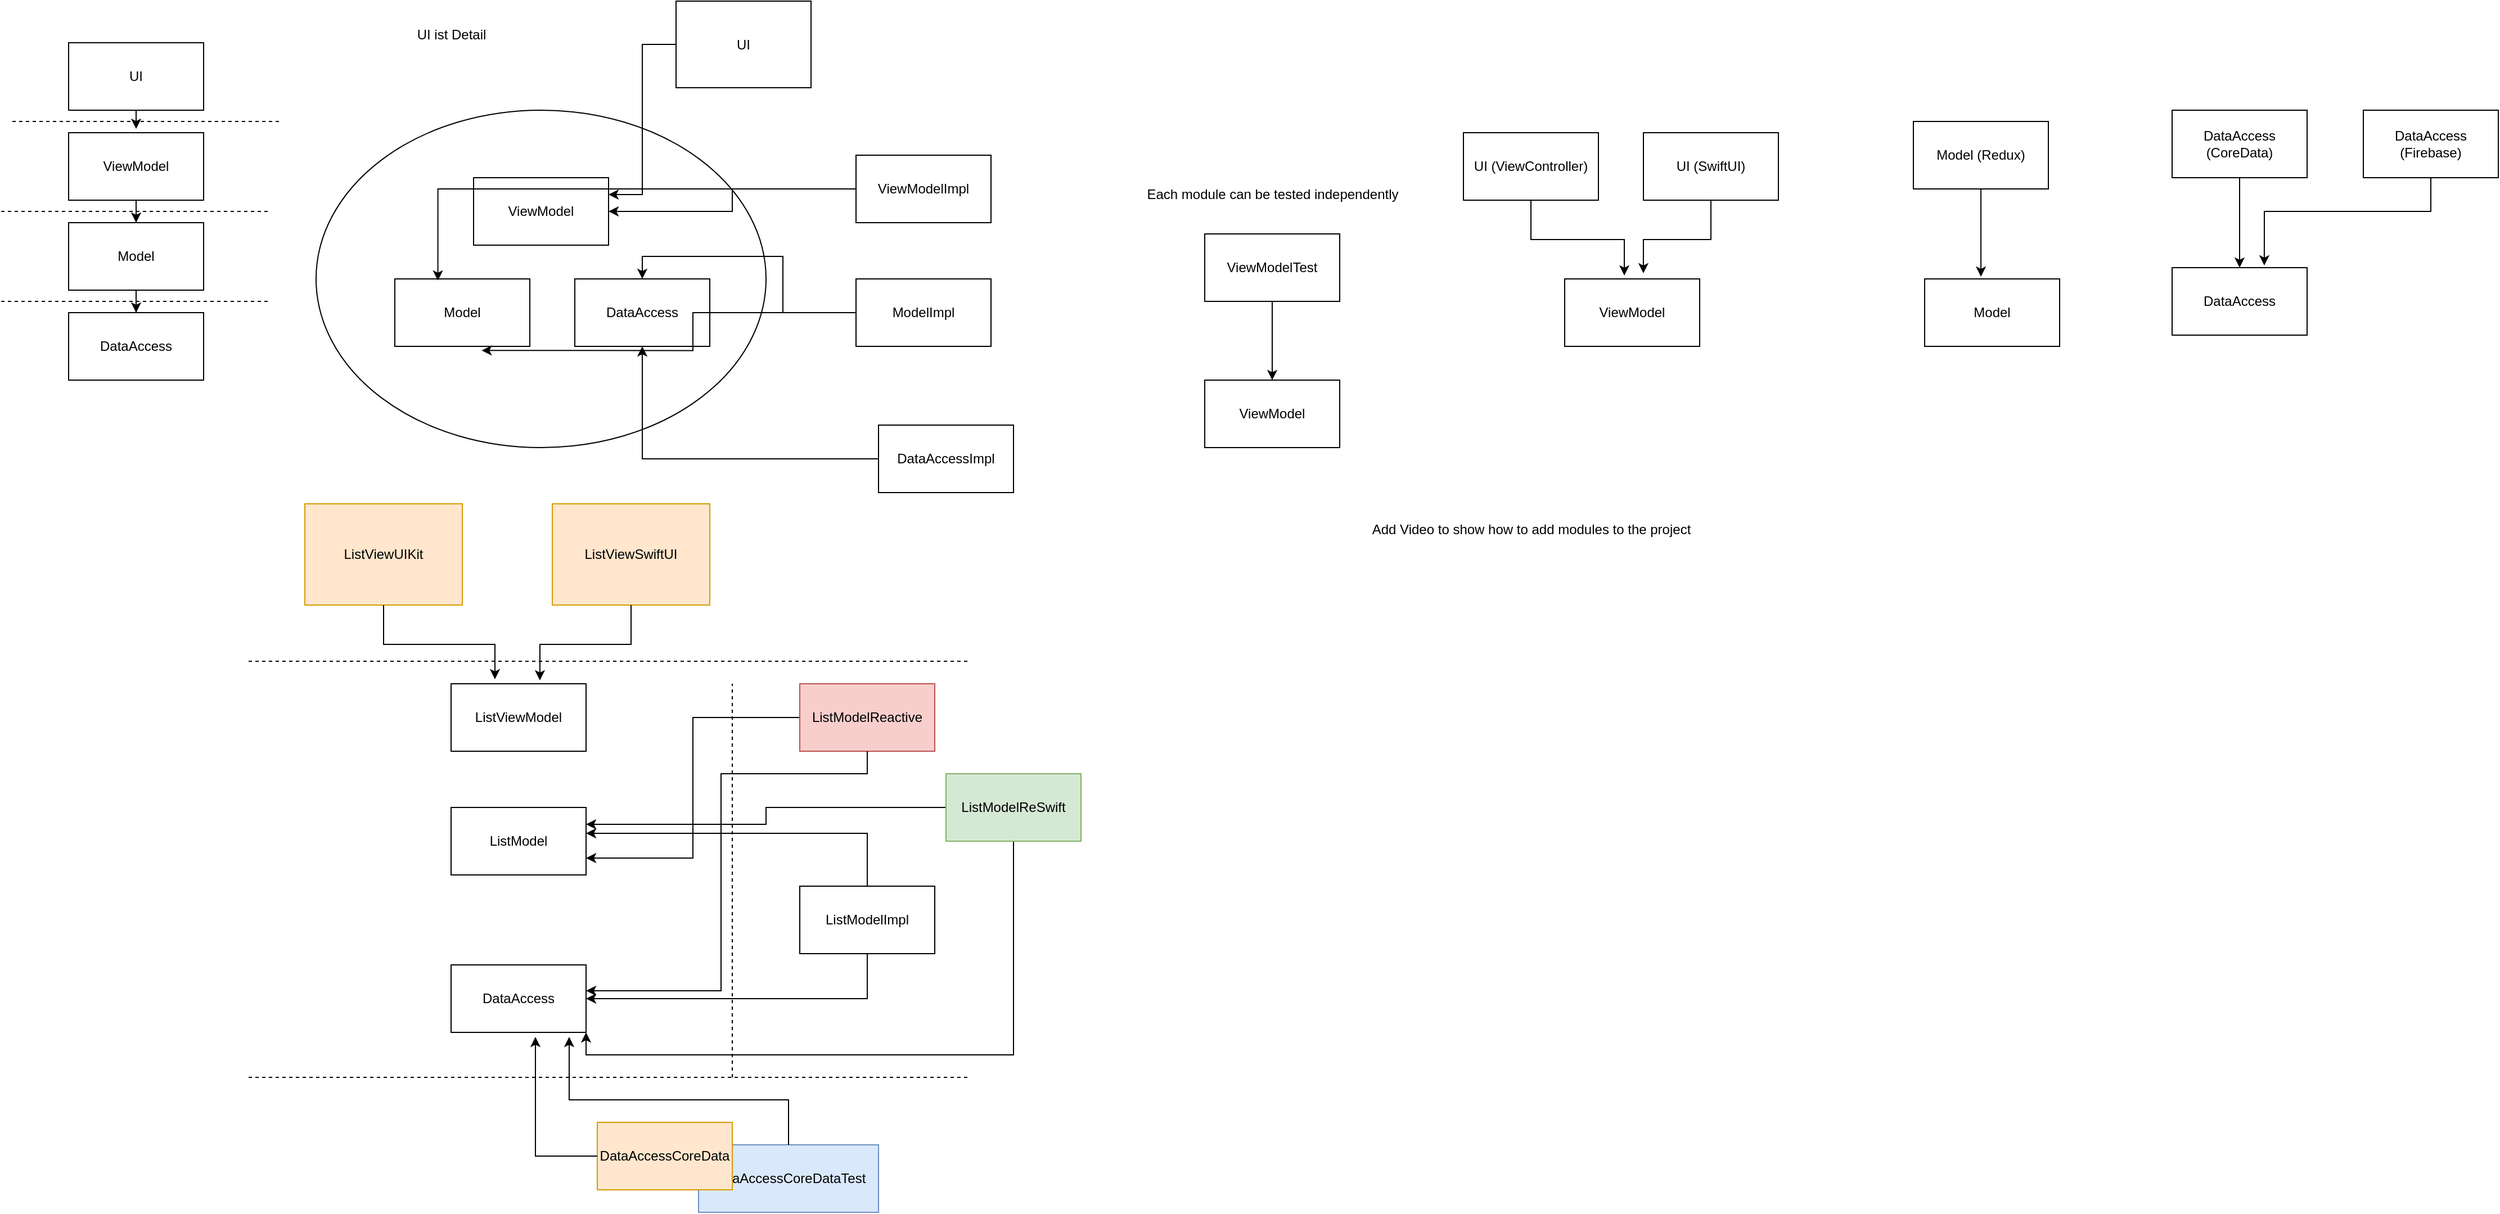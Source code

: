 <mxfile version="22.1.4" type="github">
  <diagram name="Page-1" id="ciXoBDTXdjDo0w0JCOVY">
    <mxGraphModel dx="1693" dy="617" grid="1" gridSize="10" guides="1" tooltips="1" connect="1" arrows="1" fold="1" page="1" pageScale="1" pageWidth="850" pageHeight="1100" math="0" shadow="0">
      <root>
        <mxCell id="0" />
        <mxCell id="1" parent="0" />
        <mxCell id="vHhtILDTzsJ_Ge8vEEF7-19" value="" style="ellipse;whiteSpace=wrap;html=1;" parent="1" vertex="1">
          <mxGeometry x="20" y="110" width="400" height="300" as="geometry" />
        </mxCell>
        <mxCell id="Q47_7sLDuSlhim7hzjhJ-4" value="DataAccessCoreDataTest" style="rounded=0;whiteSpace=wrap;html=1;fillColor=#dae8fc;strokeColor=#6c8ebf;" parent="1" vertex="1">
          <mxGeometry x="360" y="1030" width="160" height="60" as="geometry" />
        </mxCell>
        <mxCell id="Q47_7sLDuSlhim7hzjhJ-8" value="ListViewUIKit" style="rounded=0;whiteSpace=wrap;html=1;fillColor=#ffe6cc;strokeColor=#d79b00;" parent="1" vertex="1">
          <mxGeometry x="10" y="460" width="140" height="90" as="geometry" />
        </mxCell>
        <mxCell id="WeG9BymHyUoyGSbdJxct-20" style="edgeStyle=orthogonalEdgeStyle;rounded=0;orthogonalLoop=1;jettySize=auto;html=1;entryX=1;entryY=0.25;entryDx=0;entryDy=0;" parent="1" source="Q47_7sLDuSlhim7hzjhJ-13" target="WeG9BymHyUoyGSbdJxct-1" edge="1">
          <mxGeometry relative="1" as="geometry">
            <Array as="points">
              <mxPoint x="420" y="730" />
              <mxPoint x="420" y="745" />
            </Array>
          </mxGeometry>
        </mxCell>
        <mxCell id="WeG9BymHyUoyGSbdJxct-21" style="edgeStyle=orthogonalEdgeStyle;rounded=0;orthogonalLoop=1;jettySize=auto;html=1;entryX=1;entryY=1;entryDx=0;entryDy=0;" parent="1" source="Q47_7sLDuSlhim7hzjhJ-13" target="WeG9BymHyUoyGSbdJxct-4" edge="1">
          <mxGeometry relative="1" as="geometry">
            <Array as="points">
              <mxPoint x="640" y="950" />
              <mxPoint x="260" y="950" />
            </Array>
          </mxGeometry>
        </mxCell>
        <mxCell id="Q47_7sLDuSlhim7hzjhJ-13" value="ListModelReSwift" style="rounded=0;whiteSpace=wrap;html=1;fillColor=#d5e8d4;strokeColor=#82b366;" parent="1" vertex="1">
          <mxGeometry x="580" y="700" width="120" height="60" as="geometry" />
        </mxCell>
        <mxCell id="WeG9BymHyUoyGSbdJxct-1" value="ListModel" style="rounded=0;whiteSpace=wrap;html=1;" parent="1" vertex="1">
          <mxGeometry x="140" y="730" width="120" height="60" as="geometry" />
        </mxCell>
        <mxCell id="WeG9BymHyUoyGSbdJxct-30" style="edgeStyle=orthogonalEdgeStyle;rounded=0;orthogonalLoop=1;jettySize=auto;html=1;entryX=1;entryY=0.75;entryDx=0;entryDy=0;" parent="1" source="WeG9BymHyUoyGSbdJxct-2" target="WeG9BymHyUoyGSbdJxct-1" edge="1">
          <mxGeometry relative="1" as="geometry" />
        </mxCell>
        <mxCell id="WeG9BymHyUoyGSbdJxct-2" value="ListModelReactive" style="rounded=0;whiteSpace=wrap;html=1;fillColor=#f8cecc;strokeColor=#b85450;" parent="1" vertex="1">
          <mxGeometry x="450" y="620" width="120" height="60" as="geometry" />
        </mxCell>
        <mxCell id="WeG9BymHyUoyGSbdJxct-4" value="DataAccess" style="rounded=0;whiteSpace=wrap;html=1;" parent="1" vertex="1">
          <mxGeometry x="140" y="870" width="120" height="60" as="geometry" />
        </mxCell>
        <mxCell id="WeG9BymHyUoyGSbdJxct-6" value="DataAccessCoreData" style="rounded=0;whiteSpace=wrap;html=1;fillColor=#ffe6cc;strokeColor=#d79b00;" parent="1" vertex="1">
          <mxGeometry x="270" y="1010" width="120" height="60" as="geometry" />
        </mxCell>
        <mxCell id="WeG9BymHyUoyGSbdJxct-8" value="&lt;br&gt;" style="endArrow=none;dashed=1;html=1;rounded=0;" parent="1" edge="1">
          <mxGeometry width="50" height="50" relative="1" as="geometry">
            <mxPoint x="390" y="970" as="sourcePoint" />
            <mxPoint x="390" y="620" as="targetPoint" />
          </mxGeometry>
        </mxCell>
        <mxCell id="WeG9BymHyUoyGSbdJxct-12" style="edgeStyle=orthogonalEdgeStyle;rounded=0;orthogonalLoop=1;jettySize=auto;html=1;entryX=1;entryY=0.5;entryDx=0;entryDy=0;" parent="1" source="WeG9BymHyUoyGSbdJxct-10" target="WeG9BymHyUoyGSbdJxct-4" edge="1">
          <mxGeometry relative="1" as="geometry">
            <Array as="points">
              <mxPoint x="510" y="900" />
            </Array>
          </mxGeometry>
        </mxCell>
        <mxCell id="WeG9BymHyUoyGSbdJxct-10" value="ListModelImpl" style="rounded=0;whiteSpace=wrap;html=1;" parent="1" vertex="1">
          <mxGeometry x="450" y="800" width="120" height="60" as="geometry" />
        </mxCell>
        <mxCell id="WeG9BymHyUoyGSbdJxct-14" value="&lt;br&gt;" style="endArrow=none;dashed=1;html=1;rounded=0;" parent="1" edge="1">
          <mxGeometry width="50" height="50" relative="1" as="geometry">
            <mxPoint x="-40" y="600" as="sourcePoint" />
            <mxPoint x="600" y="600" as="targetPoint" />
          </mxGeometry>
        </mxCell>
        <mxCell id="WeG9BymHyUoyGSbdJxct-16" style="edgeStyle=orthogonalEdgeStyle;rounded=0;orthogonalLoop=1;jettySize=auto;html=1;entryX=0.625;entryY=1.067;entryDx=0;entryDy=0;entryPerimeter=0;" parent="1" source="WeG9BymHyUoyGSbdJxct-6" target="WeG9BymHyUoyGSbdJxct-4" edge="1">
          <mxGeometry relative="1" as="geometry" />
        </mxCell>
        <mxCell id="WeG9BymHyUoyGSbdJxct-17" style="edgeStyle=orthogonalEdgeStyle;rounded=0;orthogonalLoop=1;jettySize=auto;html=1;entryX=0.875;entryY=1.067;entryDx=0;entryDy=0;entryPerimeter=0;" parent="1" source="Q47_7sLDuSlhim7hzjhJ-4" target="WeG9BymHyUoyGSbdJxct-4" edge="1">
          <mxGeometry relative="1" as="geometry">
            <Array as="points">
              <mxPoint x="440" y="990" />
              <mxPoint x="245" y="990" />
            </Array>
          </mxGeometry>
        </mxCell>
        <mxCell id="WeG9BymHyUoyGSbdJxct-19" style="edgeStyle=orthogonalEdgeStyle;rounded=0;orthogonalLoop=1;jettySize=auto;html=1;entryX=1;entryY=0.383;entryDx=0;entryDy=0;entryPerimeter=0;" parent="1" source="WeG9BymHyUoyGSbdJxct-10" target="WeG9BymHyUoyGSbdJxct-1" edge="1">
          <mxGeometry relative="1" as="geometry">
            <Array as="points">
              <mxPoint x="510" y="753" />
            </Array>
          </mxGeometry>
        </mxCell>
        <mxCell id="WeG9BymHyUoyGSbdJxct-23" value="ListViewSwiftUI" style="rounded=0;whiteSpace=wrap;html=1;fillColor=#ffe6cc;strokeColor=#d79b00;" parent="1" vertex="1">
          <mxGeometry x="230" y="460" width="140" height="90" as="geometry" />
        </mxCell>
        <mxCell id="WeG9BymHyUoyGSbdJxct-26" value="ListViewModel" style="rounded=0;whiteSpace=wrap;html=1;" parent="1" vertex="1">
          <mxGeometry x="140" y="620" width="120" height="60" as="geometry" />
        </mxCell>
        <mxCell id="WeG9BymHyUoyGSbdJxct-27" value="&lt;br&gt;" style="endArrow=none;dashed=1;html=1;rounded=0;" parent="1" edge="1">
          <mxGeometry width="50" height="50" relative="1" as="geometry">
            <mxPoint x="-40" y="970" as="sourcePoint" />
            <mxPoint x="600" y="970" as="targetPoint" />
          </mxGeometry>
        </mxCell>
        <mxCell id="WeG9BymHyUoyGSbdJxct-28" style="edgeStyle=orthogonalEdgeStyle;rounded=0;orthogonalLoop=1;jettySize=auto;html=1;entryX=0.325;entryY=-0.067;entryDx=0;entryDy=0;entryPerimeter=0;" parent="1" source="Q47_7sLDuSlhim7hzjhJ-8" target="WeG9BymHyUoyGSbdJxct-26" edge="1">
          <mxGeometry relative="1" as="geometry" />
        </mxCell>
        <mxCell id="WeG9BymHyUoyGSbdJxct-29" style="edgeStyle=orthogonalEdgeStyle;rounded=0;orthogonalLoop=1;jettySize=auto;html=1;entryX=0.658;entryY=-0.05;entryDx=0;entryDy=0;entryPerimeter=0;" parent="1" source="WeG9BymHyUoyGSbdJxct-23" target="WeG9BymHyUoyGSbdJxct-26" edge="1">
          <mxGeometry relative="1" as="geometry" />
        </mxCell>
        <mxCell id="WeG9BymHyUoyGSbdJxct-31" style="edgeStyle=orthogonalEdgeStyle;rounded=0;orthogonalLoop=1;jettySize=auto;html=1;entryX=1;entryY=0.383;entryDx=0;entryDy=0;entryPerimeter=0;" parent="1" source="WeG9BymHyUoyGSbdJxct-2" target="WeG9BymHyUoyGSbdJxct-4" edge="1">
          <mxGeometry relative="1" as="geometry">
            <Array as="points">
              <mxPoint x="510" y="700" />
              <mxPoint x="380" y="700" />
              <mxPoint x="380" y="893" />
            </Array>
          </mxGeometry>
        </mxCell>
        <mxCell id="vHhtILDTzsJ_Ge8vEEF7-1" value="UI" style="rounded=0;whiteSpace=wrap;html=1;" parent="1" vertex="1">
          <mxGeometry x="-200" y="50" width="120" height="60" as="geometry" />
        </mxCell>
        <mxCell id="vHhtILDTzsJ_Ge8vEEF7-14" style="edgeStyle=orthogonalEdgeStyle;rounded=0;orthogonalLoop=1;jettySize=auto;html=1;entryX=0.5;entryY=0;entryDx=0;entryDy=0;" parent="1" source="vHhtILDTzsJ_Ge8vEEF7-2" target="vHhtILDTzsJ_Ge8vEEF7-3" edge="1">
          <mxGeometry relative="1" as="geometry" />
        </mxCell>
        <mxCell id="vHhtILDTzsJ_Ge8vEEF7-2" value="ViewModel" style="rounded=0;whiteSpace=wrap;html=1;" parent="1" vertex="1">
          <mxGeometry x="-200" y="130" width="120" height="60" as="geometry" />
        </mxCell>
        <mxCell id="vHhtILDTzsJ_Ge8vEEF7-13" style="edgeStyle=orthogonalEdgeStyle;rounded=0;orthogonalLoop=1;jettySize=auto;html=1;entryX=0.5;entryY=0;entryDx=0;entryDy=0;" parent="1" source="vHhtILDTzsJ_Ge8vEEF7-3" target="vHhtILDTzsJ_Ge8vEEF7-4" edge="1">
          <mxGeometry relative="1" as="geometry" />
        </mxCell>
        <mxCell id="vHhtILDTzsJ_Ge8vEEF7-3" value="Model" style="rounded=0;whiteSpace=wrap;html=1;" parent="1" vertex="1">
          <mxGeometry x="-200" y="210" width="120" height="60" as="geometry" />
        </mxCell>
        <mxCell id="vHhtILDTzsJ_Ge8vEEF7-4" value="DataAccess" style="rounded=0;whiteSpace=wrap;html=1;" parent="1" vertex="1">
          <mxGeometry x="-200" y="290" width="120" height="60" as="geometry" />
        </mxCell>
        <mxCell id="vHhtILDTzsJ_Ge8vEEF7-5" value="" style="endArrow=none;dashed=1;html=1;rounded=0;" parent="1" edge="1">
          <mxGeometry width="50" height="50" relative="1" as="geometry">
            <mxPoint x="-250" y="120" as="sourcePoint" />
            <mxPoint x="-10" y="120" as="targetPoint" />
          </mxGeometry>
        </mxCell>
        <mxCell id="vHhtILDTzsJ_Ge8vEEF7-6" value="" style="endArrow=none;dashed=1;html=1;rounded=0;" parent="1" edge="1">
          <mxGeometry width="50" height="50" relative="1" as="geometry">
            <mxPoint x="-260" y="200" as="sourcePoint" />
            <mxPoint x="-20" y="200" as="targetPoint" />
          </mxGeometry>
        </mxCell>
        <mxCell id="vHhtILDTzsJ_Ge8vEEF7-7" value="" style="endArrow=none;dashed=1;html=1;rounded=0;" parent="1" edge="1">
          <mxGeometry width="50" height="50" relative="1" as="geometry">
            <mxPoint x="-260" y="280" as="sourcePoint" />
            <mxPoint x="-20" y="280" as="targetPoint" />
          </mxGeometry>
        </mxCell>
        <mxCell id="vHhtILDTzsJ_Ge8vEEF7-10" style="edgeStyle=orthogonalEdgeStyle;rounded=0;orthogonalLoop=1;jettySize=auto;html=1;exitX=0.5;exitY=1;exitDx=0;exitDy=0;entryX=0.5;entryY=-0.057;entryDx=0;entryDy=0;entryPerimeter=0;" parent="1" source="vHhtILDTzsJ_Ge8vEEF7-1" target="vHhtILDTzsJ_Ge8vEEF7-2" edge="1">
          <mxGeometry relative="1" as="geometry" />
        </mxCell>
        <mxCell id="vHhtILDTzsJ_Ge8vEEF7-15" value="ViewModel" style="rounded=0;whiteSpace=wrap;html=1;" parent="1" vertex="1">
          <mxGeometry x="160" y="170" width="120" height="60" as="geometry" />
        </mxCell>
        <mxCell id="vHhtILDTzsJ_Ge8vEEF7-16" value="Model" style="rounded=0;whiteSpace=wrap;html=1;" parent="1" vertex="1">
          <mxGeometry x="90" y="260" width="120" height="60" as="geometry" />
        </mxCell>
        <mxCell id="vHhtILDTzsJ_Ge8vEEF7-17" value="DataAccess" style="rounded=0;whiteSpace=wrap;html=1;" parent="1" vertex="1">
          <mxGeometry x="250" y="260" width="120" height="60" as="geometry" />
        </mxCell>
        <mxCell id="vHhtILDTzsJ_Ge8vEEF7-18" value="UI ist Detail" style="text;html=1;align=center;verticalAlign=middle;resizable=0;points=[];autosize=1;strokeColor=none;fillColor=none;" parent="1" vertex="1">
          <mxGeometry x="100" y="28" width="80" height="30" as="geometry" />
        </mxCell>
        <mxCell id="vHhtILDTzsJ_Ge8vEEF7-21" style="edgeStyle=orthogonalEdgeStyle;rounded=0;orthogonalLoop=1;jettySize=auto;html=1;entryX=1;entryY=0.25;entryDx=0;entryDy=0;" parent="1" source="vHhtILDTzsJ_Ge8vEEF7-20" target="vHhtILDTzsJ_Ge8vEEF7-15" edge="1">
          <mxGeometry relative="1" as="geometry" />
        </mxCell>
        <mxCell id="vHhtILDTzsJ_Ge8vEEF7-20" value="UI" style="rounded=0;whiteSpace=wrap;html=1;" parent="1" vertex="1">
          <mxGeometry x="340" y="13" width="120" height="77" as="geometry" />
        </mxCell>
        <mxCell id="vHhtILDTzsJ_Ge8vEEF7-23" style="edgeStyle=orthogonalEdgeStyle;rounded=0;orthogonalLoop=1;jettySize=auto;html=1;" parent="1" source="vHhtILDTzsJ_Ge8vEEF7-22" target="vHhtILDTzsJ_Ge8vEEF7-15" edge="1">
          <mxGeometry relative="1" as="geometry" />
        </mxCell>
        <mxCell id="vHhtILDTzsJ_Ge8vEEF7-22" value="ViewModelImpl" style="rounded=0;whiteSpace=wrap;html=1;" parent="1" vertex="1">
          <mxGeometry x="500" y="150" width="120" height="60" as="geometry" />
        </mxCell>
        <mxCell id="vHhtILDTzsJ_Ge8vEEF7-24" style="edgeStyle=orthogonalEdgeStyle;rounded=0;orthogonalLoop=1;jettySize=auto;html=1;entryX=0.319;entryY=0.025;entryDx=0;entryDy=0;entryPerimeter=0;" parent="1" source="vHhtILDTzsJ_Ge8vEEF7-22" target="vHhtILDTzsJ_Ge8vEEF7-16" edge="1">
          <mxGeometry relative="1" as="geometry" />
        </mxCell>
        <mxCell id="vHhtILDTzsJ_Ge8vEEF7-27" style="edgeStyle=orthogonalEdgeStyle;rounded=0;orthogonalLoop=1;jettySize=auto;html=1;entryX=0.5;entryY=0;entryDx=0;entryDy=0;" parent="1" source="vHhtILDTzsJ_Ge8vEEF7-25" target="vHhtILDTzsJ_Ge8vEEF7-17" edge="1">
          <mxGeometry relative="1" as="geometry" />
        </mxCell>
        <mxCell id="vHhtILDTzsJ_Ge8vEEF7-25" value="ModelImpl" style="rounded=0;whiteSpace=wrap;html=1;" parent="1" vertex="1">
          <mxGeometry x="500" y="260" width="120" height="60" as="geometry" />
        </mxCell>
        <mxCell id="vHhtILDTzsJ_Ge8vEEF7-26" style="edgeStyle=orthogonalEdgeStyle;rounded=0;orthogonalLoop=1;jettySize=auto;html=1;entryX=0.643;entryY=1.061;entryDx=0;entryDy=0;entryPerimeter=0;" parent="1" source="vHhtILDTzsJ_Ge8vEEF7-25" target="vHhtILDTzsJ_Ge8vEEF7-16" edge="1">
          <mxGeometry relative="1" as="geometry" />
        </mxCell>
        <mxCell id="vHhtILDTzsJ_Ge8vEEF7-29" style="edgeStyle=orthogonalEdgeStyle;rounded=0;orthogonalLoop=1;jettySize=auto;html=1;exitX=0;exitY=0.5;exitDx=0;exitDy=0;" parent="1" source="vHhtILDTzsJ_Ge8vEEF7-28" target="vHhtILDTzsJ_Ge8vEEF7-17" edge="1">
          <mxGeometry relative="1" as="geometry" />
        </mxCell>
        <mxCell id="vHhtILDTzsJ_Ge8vEEF7-28" value="DataAccessImpl" style="rounded=0;whiteSpace=wrap;html=1;" parent="1" vertex="1">
          <mxGeometry x="520" y="390" width="120" height="60" as="geometry" />
        </mxCell>
        <mxCell id="vHhtILDTzsJ_Ge8vEEF7-30" value="DataAccess" style="rounded=0;whiteSpace=wrap;html=1;" parent="1" vertex="1">
          <mxGeometry x="1670" y="250" width="120" height="60" as="geometry" />
        </mxCell>
        <mxCell id="vHhtILDTzsJ_Ge8vEEF7-31" value="ViewModel" style="rounded=0;whiteSpace=wrap;html=1;" parent="1" vertex="1">
          <mxGeometry x="1130" y="260" width="120" height="60" as="geometry" />
        </mxCell>
        <mxCell id="vHhtILDTzsJ_Ge8vEEF7-32" value="ViewModel" style="rounded=0;whiteSpace=wrap;html=1;" parent="1" vertex="1">
          <mxGeometry x="810" y="350" width="120" height="60" as="geometry" />
        </mxCell>
        <mxCell id="vHhtILDTzsJ_Ge8vEEF7-34" style="edgeStyle=orthogonalEdgeStyle;rounded=0;orthogonalLoop=1;jettySize=auto;html=1;entryX=0.5;entryY=0;entryDx=0;entryDy=0;" parent="1" source="vHhtILDTzsJ_Ge8vEEF7-33" target="vHhtILDTzsJ_Ge8vEEF7-32" edge="1">
          <mxGeometry relative="1" as="geometry" />
        </mxCell>
        <mxCell id="vHhtILDTzsJ_Ge8vEEF7-33" value="ViewModelTest" style="rounded=0;whiteSpace=wrap;html=1;" parent="1" vertex="1">
          <mxGeometry x="810" y="220" width="120" height="60" as="geometry" />
        </mxCell>
        <mxCell id="vHhtILDTzsJ_Ge8vEEF7-35" value="Each module can be tested independently" style="text;html=1;align=center;verticalAlign=middle;resizable=0;points=[];autosize=1;strokeColor=none;fillColor=none;" parent="1" vertex="1">
          <mxGeometry x="745" y="170" width="250" height="30" as="geometry" />
        </mxCell>
        <mxCell id="FYpgdL6jyFwIBexk85u1-1" value="UI (ViewController)" style="rounded=0;whiteSpace=wrap;html=1;" vertex="1" parent="1">
          <mxGeometry x="1040" y="130" width="120" height="60" as="geometry" />
        </mxCell>
        <mxCell id="FYpgdL6jyFwIBexk85u1-2" value="UI (SwiftUI)" style="rounded=0;whiteSpace=wrap;html=1;" vertex="1" parent="1">
          <mxGeometry x="1200" y="130" width="120" height="60" as="geometry" />
        </mxCell>
        <mxCell id="FYpgdL6jyFwIBexk85u1-3" style="edgeStyle=orthogonalEdgeStyle;rounded=0;orthogonalLoop=1;jettySize=auto;html=1;entryX=0.442;entryY=-0.05;entryDx=0;entryDy=0;entryPerimeter=0;" edge="1" parent="1" source="FYpgdL6jyFwIBexk85u1-1" target="vHhtILDTzsJ_Ge8vEEF7-31">
          <mxGeometry relative="1" as="geometry" />
        </mxCell>
        <mxCell id="FYpgdL6jyFwIBexk85u1-4" style="edgeStyle=orthogonalEdgeStyle;rounded=0;orthogonalLoop=1;jettySize=auto;html=1;entryX=0.583;entryY=-0.083;entryDx=0;entryDy=0;entryPerimeter=0;" edge="1" parent="1" source="FYpgdL6jyFwIBexk85u1-2" target="vHhtILDTzsJ_Ge8vEEF7-31">
          <mxGeometry relative="1" as="geometry" />
        </mxCell>
        <mxCell id="FYpgdL6jyFwIBexk85u1-5" value="Model" style="rounded=0;whiteSpace=wrap;html=1;" vertex="1" parent="1">
          <mxGeometry x="1450" y="260" width="120" height="60" as="geometry" />
        </mxCell>
        <mxCell id="FYpgdL6jyFwIBexk85u1-6" value="Model (Redux)" style="rounded=0;whiteSpace=wrap;html=1;" vertex="1" parent="1">
          <mxGeometry x="1440" y="120" width="120" height="60" as="geometry" />
        </mxCell>
        <mxCell id="FYpgdL6jyFwIBexk85u1-14" style="edgeStyle=orthogonalEdgeStyle;rounded=0;orthogonalLoop=1;jettySize=auto;html=1;entryX=0.5;entryY=0;entryDx=0;entryDy=0;" edge="1" parent="1" source="FYpgdL6jyFwIBexk85u1-12" target="vHhtILDTzsJ_Ge8vEEF7-30">
          <mxGeometry relative="1" as="geometry" />
        </mxCell>
        <mxCell id="FYpgdL6jyFwIBexk85u1-12" value="DataAccess (CoreData)" style="rounded=0;whiteSpace=wrap;html=1;" vertex="1" parent="1">
          <mxGeometry x="1670" y="110" width="120" height="60" as="geometry" />
        </mxCell>
        <mxCell id="FYpgdL6jyFwIBexk85u1-13" value="DataAccess (Firebase)" style="rounded=0;whiteSpace=wrap;html=1;" vertex="1" parent="1">
          <mxGeometry x="1840" y="110" width="120" height="60" as="geometry" />
        </mxCell>
        <mxCell id="FYpgdL6jyFwIBexk85u1-15" style="edgeStyle=orthogonalEdgeStyle;rounded=0;orthogonalLoop=1;jettySize=auto;html=1;entryX=0.683;entryY=-0.033;entryDx=0;entryDy=0;entryPerimeter=0;" edge="1" parent="1" source="FYpgdL6jyFwIBexk85u1-13" target="vHhtILDTzsJ_Ge8vEEF7-30">
          <mxGeometry relative="1" as="geometry">
            <Array as="points">
              <mxPoint x="1900" y="200" />
              <mxPoint x="1752" y="200" />
            </Array>
          </mxGeometry>
        </mxCell>
        <mxCell id="FYpgdL6jyFwIBexk85u1-17" style="edgeStyle=orthogonalEdgeStyle;rounded=0;orthogonalLoop=1;jettySize=auto;html=1;entryX=0.417;entryY=-0.033;entryDx=0;entryDy=0;entryPerimeter=0;" edge="1" parent="1" source="FYpgdL6jyFwIBexk85u1-6" target="FYpgdL6jyFwIBexk85u1-5">
          <mxGeometry relative="1" as="geometry" />
        </mxCell>
        <mxCell id="FYpgdL6jyFwIBexk85u1-18" value="Add Video to show how to add modules to the project" style="text;html=1;align=center;verticalAlign=middle;resizable=0;points=[];autosize=1;strokeColor=none;fillColor=none;" vertex="1" parent="1">
          <mxGeometry x="945" y="468" width="310" height="30" as="geometry" />
        </mxCell>
      </root>
    </mxGraphModel>
  </diagram>
</mxfile>
